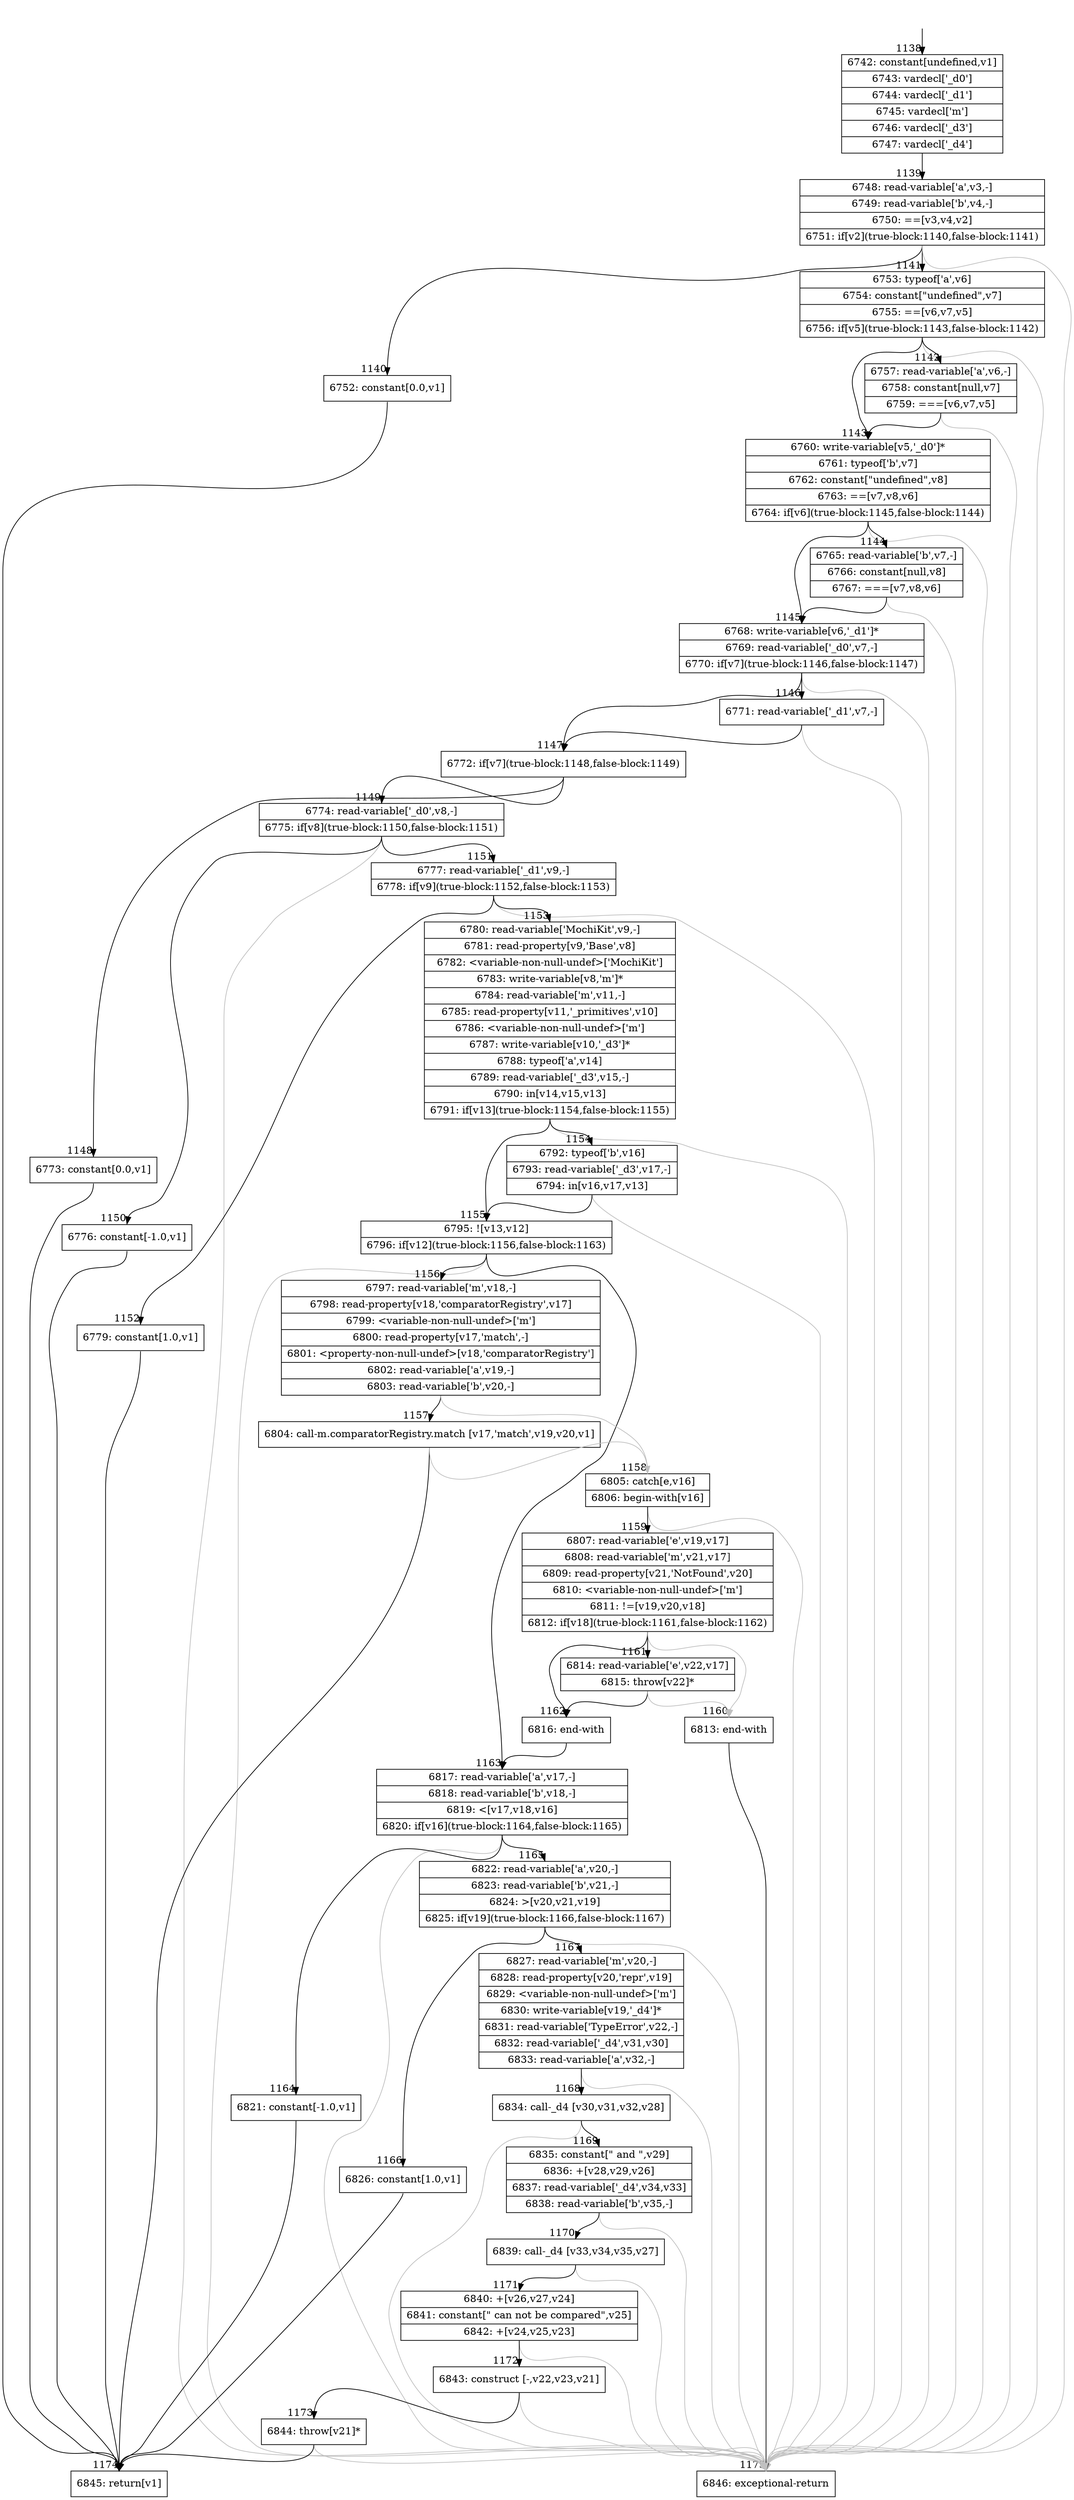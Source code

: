 digraph {
rankdir="TD"
BB_entry82[shape=none,label=""];
BB_entry82 -> BB1138 [tailport=s, headport=n, headlabel="    1138"]
BB1138 [shape=record label="{6742: constant[undefined,v1]|6743: vardecl['_d0']|6744: vardecl['_d1']|6745: vardecl['m']|6746: vardecl['_d3']|6747: vardecl['_d4']}" ] 
BB1138 -> BB1139 [tailport=s, headport=n, headlabel="      1139"]
BB1139 [shape=record label="{6748: read-variable['a',v3,-]|6749: read-variable['b',v4,-]|6750: ==[v3,v4,v2]|6751: if[v2](true-block:1140,false-block:1141)}" ] 
BB1139 -> BB1140 [tailport=s, headport=n, headlabel="      1140"]
BB1139 -> BB1141 [tailport=s, headport=n, headlabel="      1141"]
BB1139 -> BB1175 [tailport=s, headport=n, color=gray, headlabel="      1175"]
BB1140 [shape=record label="{6752: constant[0.0,v1]}" ] 
BB1140 -> BB1174 [tailport=s, headport=n, headlabel="      1174"]
BB1141 [shape=record label="{6753: typeof['a',v6]|6754: constant[\"undefined\",v7]|6755: ==[v6,v7,v5]|6756: if[v5](true-block:1143,false-block:1142)}" ] 
BB1141 -> BB1143 [tailport=s, headport=n, headlabel="      1143"]
BB1141 -> BB1142 [tailport=s, headport=n, headlabel="      1142"]
BB1141 -> BB1175 [tailport=s, headport=n, color=gray]
BB1142 [shape=record label="{6757: read-variable['a',v6,-]|6758: constant[null,v7]|6759: ===[v6,v7,v5]}" ] 
BB1142 -> BB1143 [tailport=s, headport=n]
BB1142 -> BB1175 [tailport=s, headport=n, color=gray]
BB1143 [shape=record label="{6760: write-variable[v5,'_d0']*|6761: typeof['b',v7]|6762: constant[\"undefined\",v8]|6763: ==[v7,v8,v6]|6764: if[v6](true-block:1145,false-block:1144)}" ] 
BB1143 -> BB1145 [tailport=s, headport=n, headlabel="      1145"]
BB1143 -> BB1144 [tailport=s, headport=n, headlabel="      1144"]
BB1143 -> BB1175 [tailport=s, headport=n, color=gray]
BB1144 [shape=record label="{6765: read-variable['b',v7,-]|6766: constant[null,v8]|6767: ===[v7,v8,v6]}" ] 
BB1144 -> BB1145 [tailport=s, headport=n]
BB1144 -> BB1175 [tailport=s, headport=n, color=gray]
BB1145 [shape=record label="{6768: write-variable[v6,'_d1']*|6769: read-variable['_d0',v7,-]|6770: if[v7](true-block:1146,false-block:1147)}" ] 
BB1145 -> BB1147 [tailport=s, headport=n, headlabel="      1147"]
BB1145 -> BB1146 [tailport=s, headport=n, headlabel="      1146"]
BB1145 -> BB1175 [tailport=s, headport=n, color=gray]
BB1146 [shape=record label="{6771: read-variable['_d1',v7,-]}" ] 
BB1146 -> BB1147 [tailport=s, headport=n]
BB1146 -> BB1175 [tailport=s, headport=n, color=gray]
BB1147 [shape=record label="{6772: if[v7](true-block:1148,false-block:1149)}" ] 
BB1147 -> BB1148 [tailport=s, headport=n, headlabel="      1148"]
BB1147 -> BB1149 [tailport=s, headport=n, headlabel="      1149"]
BB1148 [shape=record label="{6773: constant[0.0,v1]}" ] 
BB1148 -> BB1174 [tailport=s, headport=n]
BB1149 [shape=record label="{6774: read-variable['_d0',v8,-]|6775: if[v8](true-block:1150,false-block:1151)}" ] 
BB1149 -> BB1150 [tailport=s, headport=n, headlabel="      1150"]
BB1149 -> BB1151 [tailport=s, headport=n, headlabel="      1151"]
BB1149 -> BB1175 [tailport=s, headport=n, color=gray]
BB1150 [shape=record label="{6776: constant[-1.0,v1]}" ] 
BB1150 -> BB1174 [tailport=s, headport=n]
BB1151 [shape=record label="{6777: read-variable['_d1',v9,-]|6778: if[v9](true-block:1152,false-block:1153)}" ] 
BB1151 -> BB1152 [tailport=s, headport=n, headlabel="      1152"]
BB1151 -> BB1153 [tailport=s, headport=n, headlabel="      1153"]
BB1151 -> BB1175 [tailport=s, headport=n, color=gray]
BB1152 [shape=record label="{6779: constant[1.0,v1]}" ] 
BB1152 -> BB1174 [tailport=s, headport=n]
BB1153 [shape=record label="{6780: read-variable['MochiKit',v9,-]|6781: read-property[v9,'Base',v8]|6782: \<variable-non-null-undef\>['MochiKit']|6783: write-variable[v8,'m']*|6784: read-variable['m',v11,-]|6785: read-property[v11,'_primitives',v10]|6786: \<variable-non-null-undef\>['m']|6787: write-variable[v10,'_d3']*|6788: typeof['a',v14]|6789: read-variable['_d3',v15,-]|6790: in[v14,v15,v13]|6791: if[v13](true-block:1154,false-block:1155)}" ] 
BB1153 -> BB1155 [tailport=s, headport=n, headlabel="      1155"]
BB1153 -> BB1154 [tailport=s, headport=n, headlabel="      1154"]
BB1153 -> BB1175 [tailport=s, headport=n, color=gray]
BB1154 [shape=record label="{6792: typeof['b',v16]|6793: read-variable['_d3',v17,-]|6794: in[v16,v17,v13]}" ] 
BB1154 -> BB1155 [tailport=s, headport=n]
BB1154 -> BB1175 [tailport=s, headport=n, color=gray]
BB1155 [shape=record label="{6795: ![v13,v12]|6796: if[v12](true-block:1156,false-block:1163)}" ] 
BB1155 -> BB1156 [tailport=s, headport=n, headlabel="      1156"]
BB1155 -> BB1163 [tailport=s, headport=n, headlabel="      1163"]
BB1155 -> BB1175 [tailport=s, headport=n, color=gray]
BB1156 [shape=record label="{6797: read-variable['m',v18,-]|6798: read-property[v18,'comparatorRegistry',v17]|6799: \<variable-non-null-undef\>['m']|6800: read-property[v17,'match',-]|6801: \<property-non-null-undef\>[v18,'comparatorRegistry']|6802: read-variable['a',v19,-]|6803: read-variable['b',v20,-]}" ] 
BB1156 -> BB1157 [tailport=s, headport=n, headlabel="      1157"]
BB1156 -> BB1158 [tailport=s, headport=n, color=gray, headlabel="      1158"]
BB1157 [shape=record label="{6804: call-m.comparatorRegistry.match [v17,'match',v19,v20,v1]}" ] 
BB1157 -> BB1174 [tailport=s, headport=n]
BB1157 -> BB1158 [tailport=s, headport=n, color=gray]
BB1158 [shape=record label="{6805: catch[e,v16]|6806: begin-with[v16]}" ] 
BB1158 -> BB1159 [tailport=s, headport=n, headlabel="      1159"]
BB1158 -> BB1175 [tailport=s, headport=n, color=gray]
BB1159 [shape=record label="{6807: read-variable['e',v19,v17]|6808: read-variable['m',v21,v17]|6809: read-property[v21,'NotFound',v20]|6810: \<variable-non-null-undef\>['m']|6811: !=[v19,v20,v18]|6812: if[v18](true-block:1161,false-block:1162)}" ] 
BB1159 -> BB1161 [tailport=s, headport=n, headlabel="      1161"]
BB1159 -> BB1162 [tailport=s, headport=n, headlabel="      1162"]
BB1159 -> BB1160 [tailport=s, headport=n, color=gray, headlabel="      1160"]
BB1160 [shape=record label="{6813: end-with}" ] 
BB1160 -> BB1175 [tailport=s, headport=n]
BB1161 [shape=record label="{6814: read-variable['e',v22,v17]|6815: throw[v22]*}" ] 
BB1161 -> BB1162 [tailport=s, headport=n]
BB1161 -> BB1160 [tailport=s, headport=n, color=gray]
BB1162 [shape=record label="{6816: end-with}" ] 
BB1162 -> BB1163 [tailport=s, headport=n]
BB1163 [shape=record label="{6817: read-variable['a',v17,-]|6818: read-variable['b',v18,-]|6819: \<[v17,v18,v16]|6820: if[v16](true-block:1164,false-block:1165)}" ] 
BB1163 -> BB1164 [tailport=s, headport=n, headlabel="      1164"]
BB1163 -> BB1165 [tailport=s, headport=n, headlabel="      1165"]
BB1163 -> BB1175 [tailport=s, headport=n, color=gray]
BB1164 [shape=record label="{6821: constant[-1.0,v1]}" ] 
BB1164 -> BB1174 [tailport=s, headport=n]
BB1165 [shape=record label="{6822: read-variable['a',v20,-]|6823: read-variable['b',v21,-]|6824: \>[v20,v21,v19]|6825: if[v19](true-block:1166,false-block:1167)}" ] 
BB1165 -> BB1166 [tailport=s, headport=n, headlabel="      1166"]
BB1165 -> BB1167 [tailport=s, headport=n, headlabel="      1167"]
BB1165 -> BB1175 [tailport=s, headport=n, color=gray]
BB1166 [shape=record label="{6826: constant[1.0,v1]}" ] 
BB1166 -> BB1174 [tailport=s, headport=n]
BB1167 [shape=record label="{6827: read-variable['m',v20,-]|6828: read-property[v20,'repr',v19]|6829: \<variable-non-null-undef\>['m']|6830: write-variable[v19,'_d4']*|6831: read-variable['TypeError',v22,-]|6832: read-variable['_d4',v31,v30]|6833: read-variable['a',v32,-]}" ] 
BB1167 -> BB1168 [tailport=s, headport=n, headlabel="      1168"]
BB1167 -> BB1175 [tailport=s, headport=n, color=gray]
BB1168 [shape=record label="{6834: call-_d4 [v30,v31,v32,v28]}" ] 
BB1168 -> BB1169 [tailport=s, headport=n, headlabel="      1169"]
BB1168 -> BB1175 [tailport=s, headport=n, color=gray]
BB1169 [shape=record label="{6835: constant[\" and \",v29]|6836: +[v28,v29,v26]|6837: read-variable['_d4',v34,v33]|6838: read-variable['b',v35,-]}" ] 
BB1169 -> BB1170 [tailport=s, headport=n, headlabel="      1170"]
BB1169 -> BB1175 [tailport=s, headport=n, color=gray]
BB1170 [shape=record label="{6839: call-_d4 [v33,v34,v35,v27]}" ] 
BB1170 -> BB1171 [tailport=s, headport=n, headlabel="      1171"]
BB1170 -> BB1175 [tailport=s, headport=n, color=gray]
BB1171 [shape=record label="{6840: +[v26,v27,v24]|6841: constant[\" can not be compared\",v25]|6842: +[v24,v25,v23]}" ] 
BB1171 -> BB1172 [tailport=s, headport=n, headlabel="      1172"]
BB1171 -> BB1175 [tailport=s, headport=n, color=gray]
BB1172 [shape=record label="{6843: construct [-,v22,v23,v21]}" ] 
BB1172 -> BB1173 [tailport=s, headport=n, headlabel="      1173"]
BB1172 -> BB1175 [tailport=s, headport=n, color=gray]
BB1173 [shape=record label="{6844: throw[v21]*}" ] 
BB1173 -> BB1174 [tailport=s, headport=n]
BB1173 -> BB1175 [tailport=s, headport=n, color=gray]
BB1174 [shape=record label="{6845: return[v1]}" ] 
BB1175 [shape=record label="{6846: exceptional-return}" ] 
//#$~ 588
}

